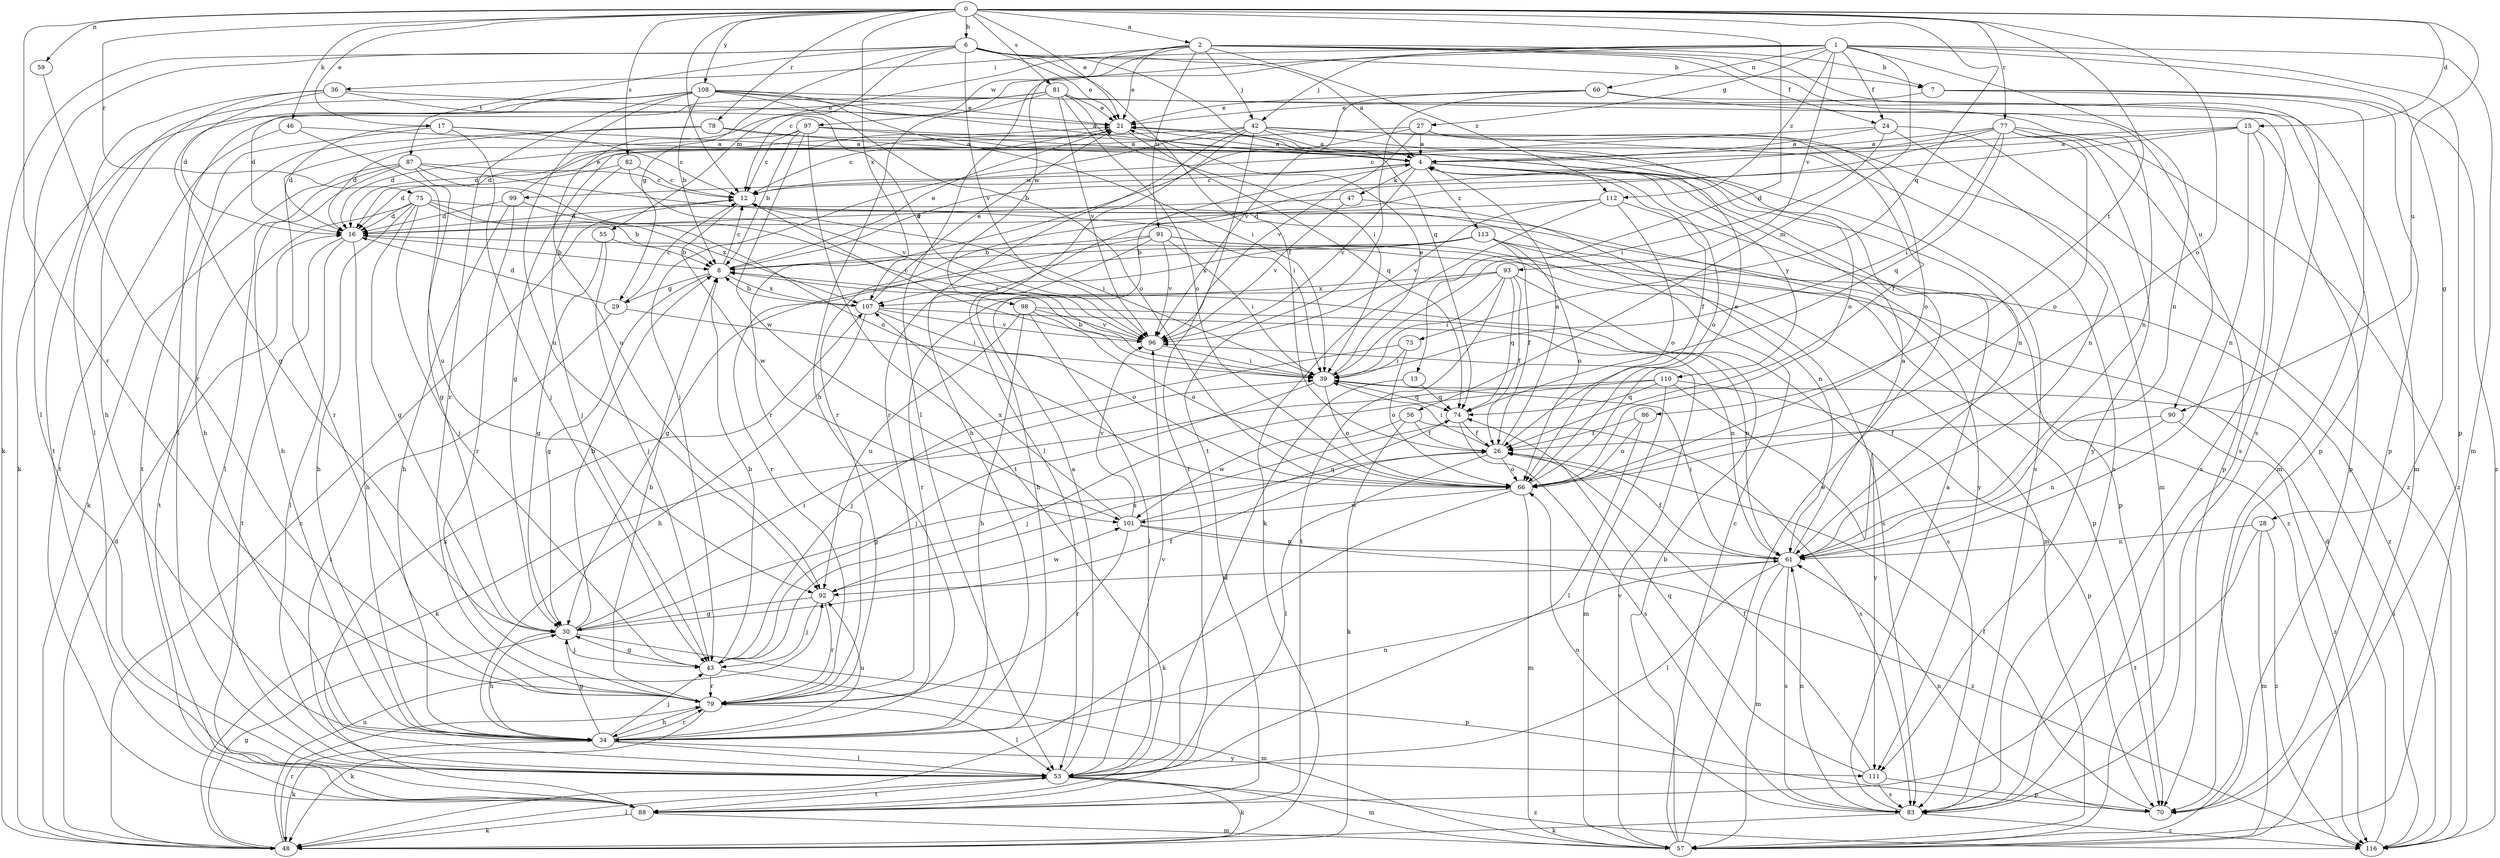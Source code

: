 strict digraph  {
0;
1;
2;
4;
6;
7;
8;
12;
13;
15;
16;
17;
21;
24;
26;
27;
28;
29;
30;
34;
36;
39;
42;
43;
46;
47;
48;
53;
55;
56;
57;
59;
60;
61;
66;
70;
73;
74;
75;
77;
78;
79;
81;
82;
83;
86;
87;
88;
90;
91;
92;
93;
96;
97;
98;
99;
101;
107;
108;
110;
111;
112;
113;
116;
0 -> 2  [label=a];
0 -> 6  [label=b];
0 -> 12  [label=c];
0 -> 13  [label=d];
0 -> 15  [label=d];
0 -> 17  [label=e];
0 -> 21  [label=e];
0 -> 46  [label=k];
0 -> 59  [label=n];
0 -> 66  [label=o];
0 -> 73  [label=q];
0 -> 75  [label=r];
0 -> 77  [label=r];
0 -> 78  [label=r];
0 -> 79  [label=r];
0 -> 81  [label=s];
0 -> 82  [label=s];
0 -> 86  [label=t];
0 -> 90  [label=u];
0 -> 107  [label=x];
0 -> 108  [label=y];
1 -> 24  [label=f];
1 -> 27  [label=g];
1 -> 28  [label=g];
1 -> 34  [label=h];
1 -> 42  [label=j];
1 -> 53  [label=l];
1 -> 55  [label=m];
1 -> 56  [label=m];
1 -> 57  [label=m];
1 -> 60  [label=n];
1 -> 61  [label=n];
1 -> 70  [label=p];
1 -> 93  [label=v];
1 -> 112  [label=z];
2 -> 7  [label=b];
2 -> 21  [label=e];
2 -> 24  [label=f];
2 -> 36  [label=i];
2 -> 42  [label=j];
2 -> 83  [label=s];
2 -> 90  [label=u];
2 -> 91  [label=u];
2 -> 97  [label=w];
2 -> 98  [label=w];
2 -> 112  [label=z];
4 -> 12  [label=c];
4 -> 26  [label=f];
4 -> 47  [label=k];
4 -> 66  [label=o];
4 -> 96  [label=v];
4 -> 99  [label=w];
4 -> 110  [label=y];
4 -> 113  [label=z];
6 -> 4  [label=a];
6 -> 7  [label=b];
6 -> 12  [label=c];
6 -> 21  [label=e];
6 -> 26  [label=f];
6 -> 29  [label=g];
6 -> 48  [label=k];
6 -> 53  [label=l];
6 -> 74  [label=q];
6 -> 87  [label=t];
6 -> 96  [label=v];
7 -> 21  [label=e];
7 -> 57  [label=m];
7 -> 70  [label=p];
7 -> 116  [label=z];
8 -> 12  [label=c];
8 -> 21  [label=e];
8 -> 29  [label=g];
8 -> 30  [label=g];
8 -> 107  [label=x];
12 -> 16  [label=d];
12 -> 39  [label=i];
12 -> 101  [label=w];
12 -> 111  [label=y];
13 -> 53  [label=l];
13 -> 74  [label=q];
15 -> 4  [label=a];
15 -> 16  [label=d];
15 -> 61  [label=n];
15 -> 70  [label=p];
15 -> 79  [label=r];
15 -> 83  [label=s];
16 -> 8  [label=b];
16 -> 34  [label=h];
16 -> 53  [label=l];
16 -> 88  [label=t];
17 -> 4  [label=a];
17 -> 12  [label=c];
17 -> 16  [label=d];
17 -> 43  [label=j];
17 -> 88  [label=t];
21 -> 4  [label=a];
21 -> 12  [label=c];
21 -> 16  [label=d];
21 -> 74  [label=q];
24 -> 4  [label=a];
24 -> 12  [label=c];
24 -> 39  [label=i];
24 -> 61  [label=n];
24 -> 116  [label=z];
26 -> 4  [label=a];
26 -> 30  [label=g];
26 -> 39  [label=i];
26 -> 53  [label=l];
26 -> 66  [label=o];
27 -> 4  [label=a];
27 -> 26  [label=f];
27 -> 30  [label=g];
27 -> 66  [label=o];
27 -> 79  [label=r];
27 -> 96  [label=v];
28 -> 57  [label=m];
28 -> 61  [label=n];
28 -> 88  [label=t];
28 -> 116  [label=z];
29 -> 12  [label=c];
29 -> 16  [label=d];
29 -> 39  [label=i];
29 -> 88  [label=t];
30 -> 8  [label=b];
30 -> 26  [label=f];
30 -> 34  [label=h];
30 -> 39  [label=i];
30 -> 43  [label=j];
30 -> 70  [label=p];
34 -> 30  [label=g];
34 -> 43  [label=j];
34 -> 48  [label=k];
34 -> 53  [label=l];
34 -> 61  [label=n];
34 -> 79  [label=r];
34 -> 92  [label=u];
34 -> 111  [label=y];
36 -> 16  [label=d];
36 -> 21  [label=e];
36 -> 34  [label=h];
36 -> 88  [label=t];
36 -> 96  [label=v];
39 -> 8  [label=b];
39 -> 21  [label=e];
39 -> 43  [label=j];
39 -> 66  [label=o];
39 -> 74  [label=q];
42 -> 4  [label=a];
42 -> 16  [label=d];
42 -> 34  [label=h];
42 -> 43  [label=j];
42 -> 53  [label=l];
42 -> 57  [label=m];
42 -> 66  [label=o];
42 -> 83  [label=s];
42 -> 88  [label=t];
43 -> 8  [label=b];
43 -> 30  [label=g];
43 -> 57  [label=m];
43 -> 79  [label=r];
46 -> 4  [label=a];
46 -> 88  [label=t];
46 -> 92  [label=u];
47 -> 16  [label=d];
47 -> 61  [label=n];
47 -> 96  [label=v];
48 -> 12  [label=c];
48 -> 16  [label=d];
48 -> 30  [label=g];
48 -> 53  [label=l];
48 -> 79  [label=r];
48 -> 92  [label=u];
53 -> 4  [label=a];
53 -> 48  [label=k];
53 -> 57  [label=m];
53 -> 88  [label=t];
53 -> 96  [label=v];
53 -> 107  [label=x];
53 -> 116  [label=z];
55 -> 8  [label=b];
55 -> 30  [label=g];
55 -> 43  [label=j];
56 -> 26  [label=f];
56 -> 48  [label=k];
56 -> 83  [label=s];
56 -> 101  [label=w];
57 -> 8  [label=b];
57 -> 12  [label=c];
57 -> 21  [label=e];
57 -> 96  [label=v];
59 -> 79  [label=r];
60 -> 21  [label=e];
60 -> 57  [label=m];
60 -> 61  [label=n];
60 -> 88  [label=t];
60 -> 96  [label=v];
61 -> 4  [label=a];
61 -> 26  [label=f];
61 -> 39  [label=i];
61 -> 53  [label=l];
61 -> 57  [label=m];
61 -> 83  [label=s];
61 -> 92  [label=u];
66 -> 21  [label=e];
66 -> 48  [label=k];
66 -> 57  [label=m];
66 -> 101  [label=w];
70 -> 26  [label=f];
70 -> 61  [label=n];
73 -> 39  [label=i];
73 -> 43  [label=j];
73 -> 66  [label=o];
74 -> 26  [label=f];
74 -> 83  [label=s];
74 -> 92  [label=u];
75 -> 8  [label=b];
75 -> 16  [label=d];
75 -> 30  [label=g];
75 -> 34  [label=h];
75 -> 43  [label=j];
75 -> 88  [label=t];
75 -> 107  [label=x];
75 -> 116  [label=z];
77 -> 4  [label=a];
77 -> 8  [label=b];
77 -> 39  [label=i];
77 -> 66  [label=o];
77 -> 70  [label=p];
77 -> 74  [label=q];
77 -> 79  [label=r];
77 -> 111  [label=y];
77 -> 116  [label=z];
78 -> 4  [label=a];
78 -> 34  [label=h];
78 -> 61  [label=n];
78 -> 79  [label=r];
79 -> 8  [label=b];
79 -> 34  [label=h];
79 -> 48  [label=k];
79 -> 53  [label=l];
81 -> 21  [label=e];
81 -> 39  [label=i];
81 -> 48  [label=k];
81 -> 53  [label=l];
81 -> 66  [label=o];
81 -> 70  [label=p];
81 -> 92  [label=u];
81 -> 96  [label=v];
82 -> 12  [label=c];
82 -> 16  [label=d];
82 -> 43  [label=j];
82 -> 96  [label=v];
83 -> 4  [label=a];
83 -> 48  [label=k];
83 -> 61  [label=n];
83 -> 66  [label=o];
83 -> 116  [label=z];
86 -> 26  [label=f];
86 -> 53  [label=l];
86 -> 66  [label=o];
87 -> 12  [label=c];
87 -> 30  [label=g];
87 -> 34  [label=h];
87 -> 39  [label=i];
87 -> 48  [label=k];
87 -> 53  [label=l];
87 -> 66  [label=o];
88 -> 48  [label=k];
88 -> 57  [label=m];
90 -> 26  [label=f];
90 -> 61  [label=n];
90 -> 116  [label=z];
91 -> 8  [label=b];
91 -> 34  [label=h];
91 -> 39  [label=i];
91 -> 57  [label=m];
91 -> 79  [label=r];
91 -> 83  [label=s];
91 -> 96  [label=v];
92 -> 30  [label=g];
92 -> 43  [label=j];
92 -> 79  [label=r];
92 -> 101  [label=w];
93 -> 26  [label=f];
93 -> 39  [label=i];
93 -> 74  [label=q];
93 -> 79  [label=r];
93 -> 83  [label=s];
93 -> 88  [label=t];
93 -> 107  [label=x];
96 -> 12  [label=c];
96 -> 39  [label=i];
97 -> 4  [label=a];
97 -> 8  [label=b];
97 -> 12  [label=c];
97 -> 16  [label=d];
97 -> 83  [label=s];
97 -> 88  [label=t];
97 -> 101  [label=w];
98 -> 34  [label=h];
98 -> 53  [label=l];
98 -> 61  [label=n];
98 -> 66  [label=o];
98 -> 92  [label=u];
98 -> 96  [label=v];
99 -> 16  [label=d];
99 -> 21  [label=e];
99 -> 34  [label=h];
99 -> 39  [label=i];
99 -> 79  [label=r];
101 -> 61  [label=n];
101 -> 74  [label=q];
101 -> 79  [label=r];
101 -> 96  [label=v];
101 -> 107  [label=x];
101 -> 116  [label=z];
107 -> 8  [label=b];
107 -> 21  [label=e];
107 -> 34  [label=h];
107 -> 61  [label=n];
107 -> 66  [label=o];
107 -> 96  [label=v];
108 -> 4  [label=a];
108 -> 8  [label=b];
108 -> 16  [label=d];
108 -> 21  [label=e];
108 -> 30  [label=g];
108 -> 39  [label=i];
108 -> 53  [label=l];
108 -> 66  [label=o];
108 -> 79  [label=r];
108 -> 83  [label=s];
108 -> 92  [label=u];
110 -> 43  [label=j];
110 -> 48  [label=k];
110 -> 57  [label=m];
110 -> 70  [label=p];
110 -> 74  [label=q];
110 -> 111  [label=y];
111 -> 26  [label=f];
111 -> 70  [label=p];
111 -> 74  [label=q];
111 -> 83  [label=s];
112 -> 16  [label=d];
112 -> 48  [label=k];
112 -> 66  [label=o];
112 -> 70  [label=p];
112 -> 96  [label=v];
113 -> 8  [label=b];
113 -> 26  [label=f];
113 -> 30  [label=g];
113 -> 66  [label=o];
113 -> 70  [label=p];
113 -> 107  [label=x];
113 -> 116  [label=z];
116 -> 16  [label=d];
116 -> 39  [label=i];
}
